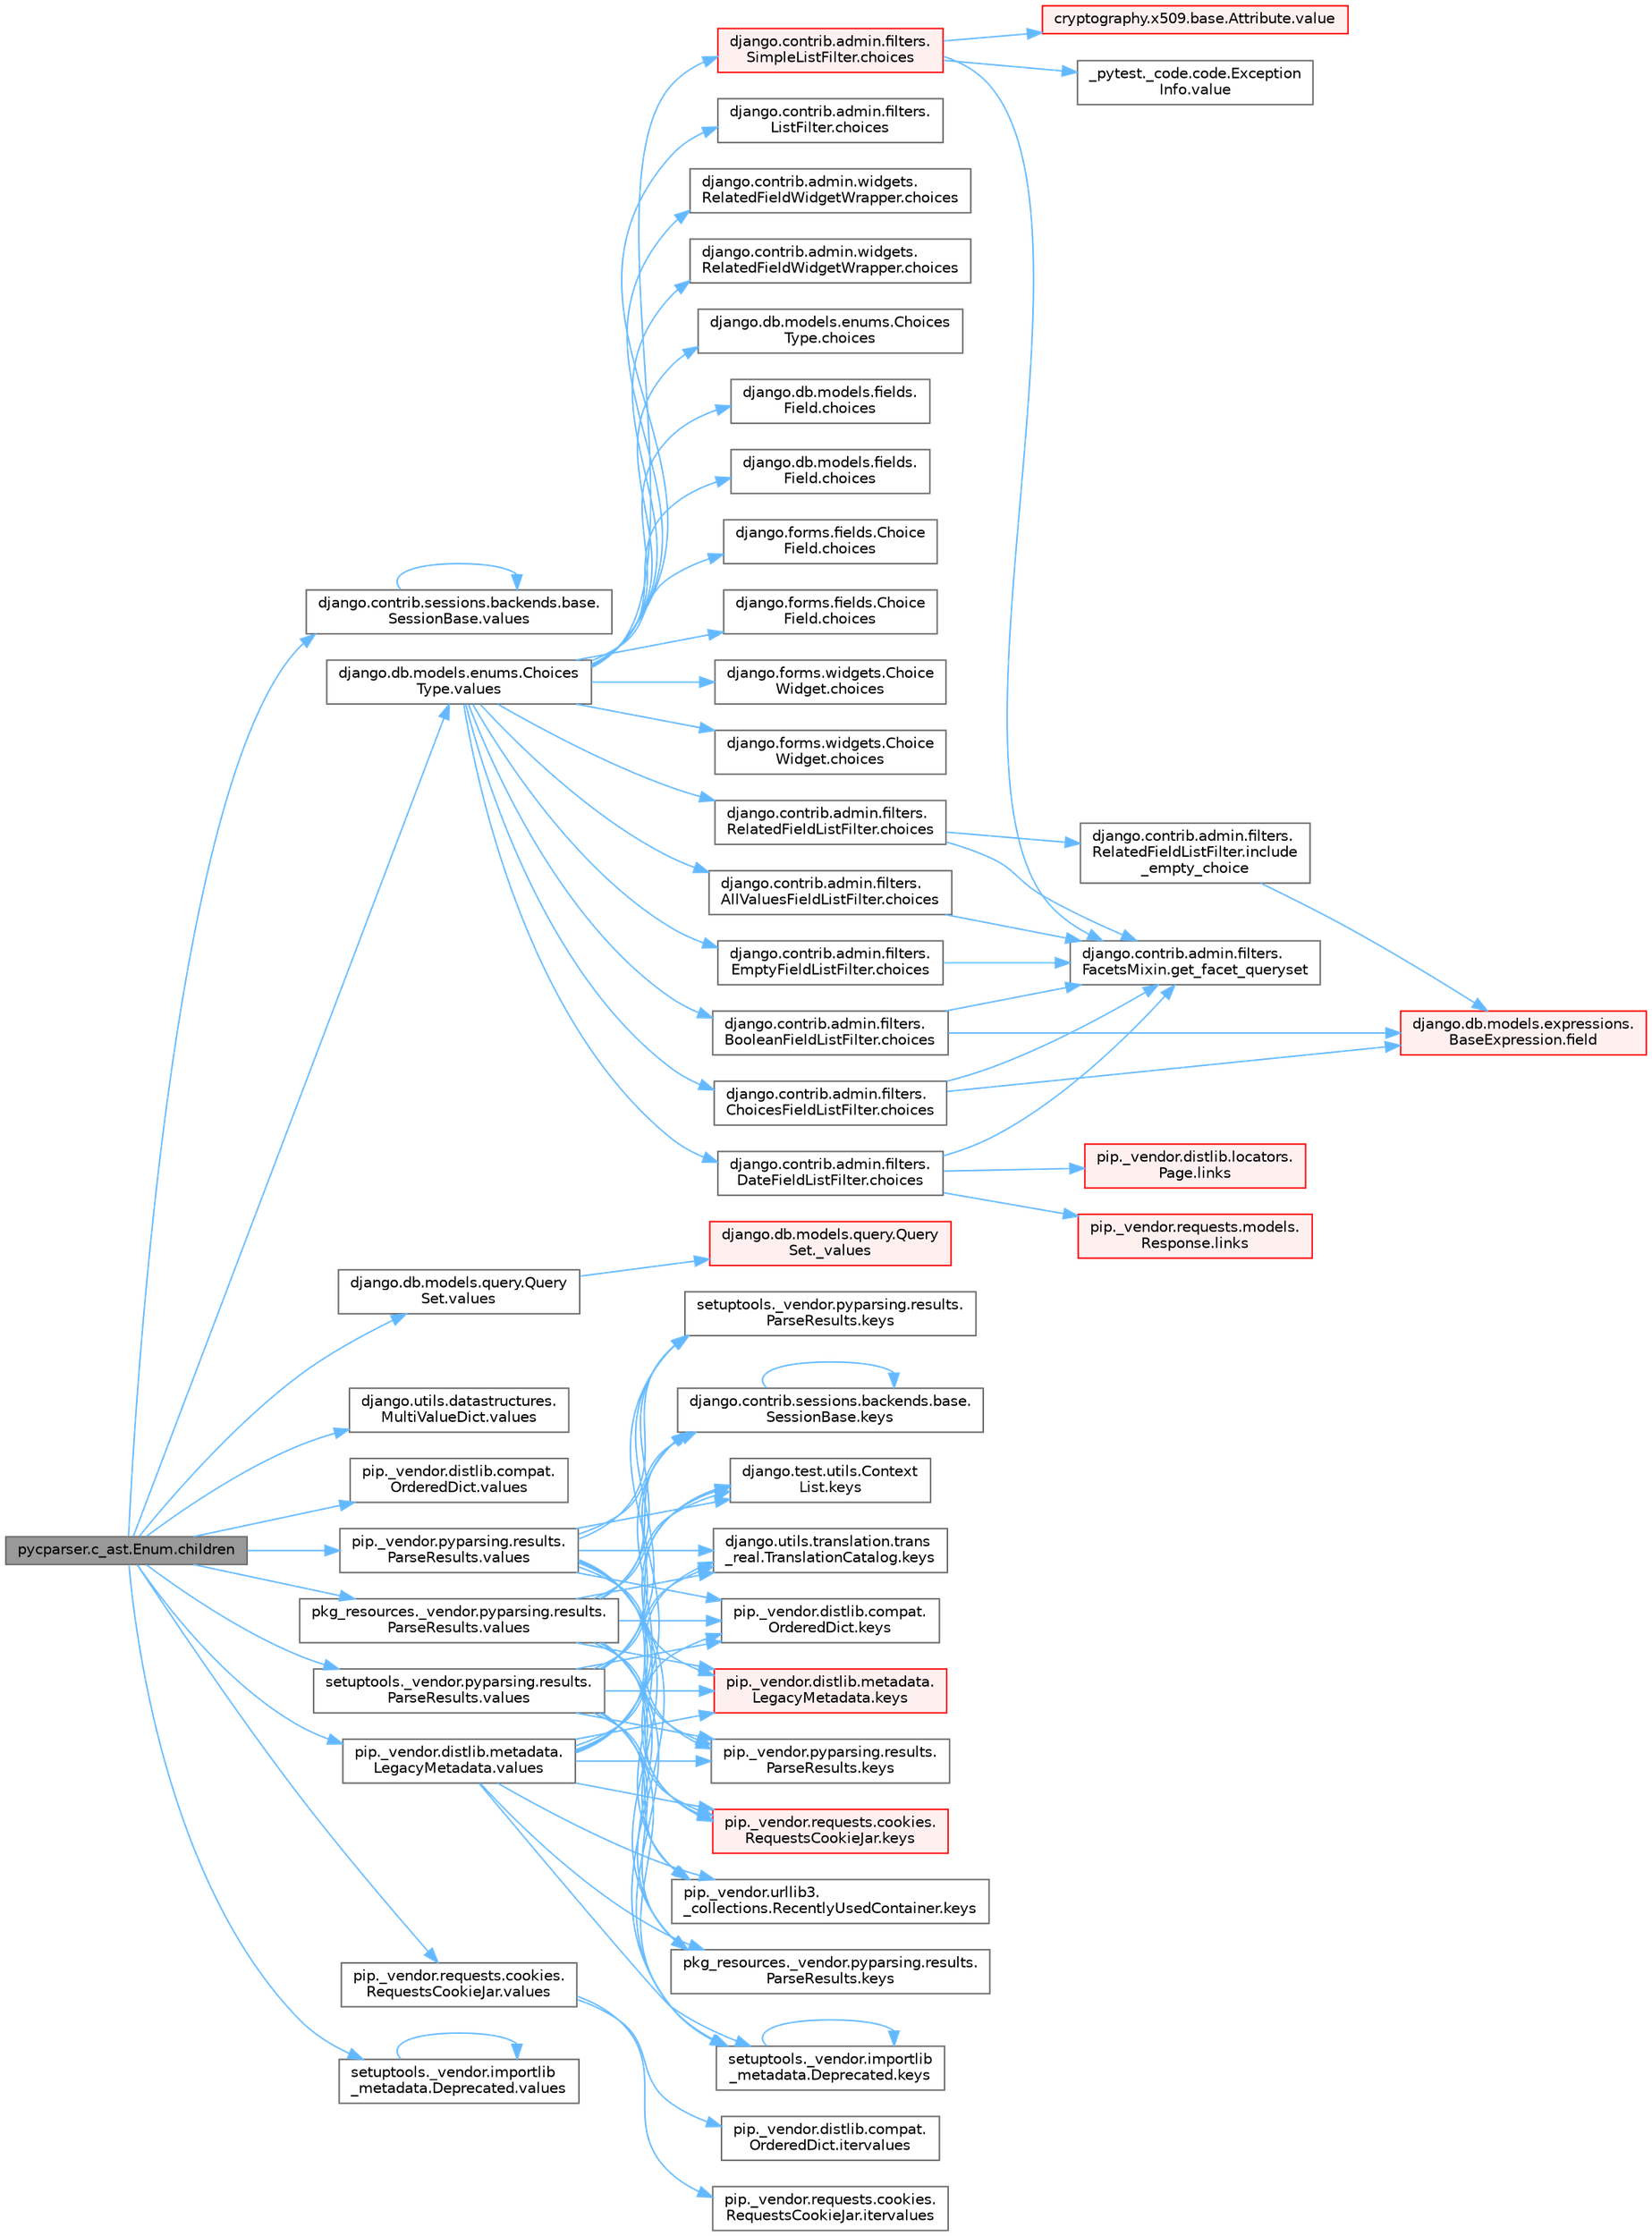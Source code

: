 digraph "pycparser.c_ast.Enum.children"
{
 // LATEX_PDF_SIZE
  bgcolor="transparent";
  edge [fontname=Helvetica,fontsize=10,labelfontname=Helvetica,labelfontsize=10];
  node [fontname=Helvetica,fontsize=10,shape=box,height=0.2,width=0.4];
  rankdir="LR";
  Node1 [id="Node000001",label="pycparser.c_ast.Enum.children",height=0.2,width=0.4,color="gray40", fillcolor="grey60", style="filled", fontcolor="black",tooltip=" "];
  Node1 -> Node2 [id="edge1_Node000001_Node000002",color="steelblue1",style="solid",tooltip=" "];
  Node2 [id="Node000002",label="django.contrib.sessions.backends.base.\lSessionBase.values",height=0.2,width=0.4,color="grey40", fillcolor="white", style="filled",URL="$classdjango_1_1contrib_1_1sessions_1_1backends_1_1base_1_1_session_base.html#a2a665e48fe00d96f20531b5599470595",tooltip=" "];
  Node2 -> Node2 [id="edge2_Node000002_Node000002",color="steelblue1",style="solid",tooltip=" "];
  Node1 -> Node3 [id="edge3_Node000001_Node000003",color="steelblue1",style="solid",tooltip=" "];
  Node3 [id="Node000003",label="django.db.models.enums.Choices\lType.values",height=0.2,width=0.4,color="grey40", fillcolor="white", style="filled",URL="$classdjango_1_1db_1_1models_1_1enums_1_1_choices_type.html#a6a25241e73ee5ff638ef5b424f5cb8e8",tooltip=" "];
  Node3 -> Node4 [id="edge4_Node000003_Node000004",color="steelblue1",style="solid",tooltip=" "];
  Node4 [id="Node000004",label="django.contrib.admin.filters.\lAllValuesFieldListFilter.choices",height=0.2,width=0.4,color="grey40", fillcolor="white", style="filled",URL="$classdjango_1_1contrib_1_1admin_1_1filters_1_1_all_values_field_list_filter.html#a99e8923345ff19f702672dc4c75dfe11",tooltip=" "];
  Node4 -> Node5 [id="edge5_Node000004_Node000005",color="steelblue1",style="solid",tooltip=" "];
  Node5 [id="Node000005",label="django.contrib.admin.filters.\lFacetsMixin.get_facet_queryset",height=0.2,width=0.4,color="grey40", fillcolor="white", style="filled",URL="$classdjango_1_1contrib_1_1admin_1_1filters_1_1_facets_mixin.html#ae55c0d6b40baf85c3dfa7da0e42dc947",tooltip=" "];
  Node3 -> Node6 [id="edge6_Node000003_Node000006",color="steelblue1",style="solid",tooltip=" "];
  Node6 [id="Node000006",label="django.contrib.admin.filters.\lBooleanFieldListFilter.choices",height=0.2,width=0.4,color="grey40", fillcolor="white", style="filled",URL="$classdjango_1_1contrib_1_1admin_1_1filters_1_1_boolean_field_list_filter.html#a20dc3993fd25e8fbdc6fba608b057b1b",tooltip=" "];
  Node6 -> Node7 [id="edge7_Node000006_Node000007",color="steelblue1",style="solid",tooltip=" "];
  Node7 [id="Node000007",label="django.db.models.expressions.\lBaseExpression.field",height=0.2,width=0.4,color="red", fillcolor="#FFF0F0", style="filled",URL="$classdjango_1_1db_1_1models_1_1expressions_1_1_base_expression.html#a70aeb35391ada82c2e9f02b1c3ac150c",tooltip=" "];
  Node6 -> Node5 [id="edge8_Node000006_Node000005",color="steelblue1",style="solid",tooltip=" "];
  Node3 -> Node259 [id="edge9_Node000003_Node000259",color="steelblue1",style="solid",tooltip=" "];
  Node259 [id="Node000259",label="django.contrib.admin.filters.\lChoicesFieldListFilter.choices",height=0.2,width=0.4,color="grey40", fillcolor="white", style="filled",URL="$classdjango_1_1contrib_1_1admin_1_1filters_1_1_choices_field_list_filter.html#a2bf42c25d0b40a9488b8a97b50451916",tooltip=" "];
  Node259 -> Node7 [id="edge10_Node000259_Node000007",color="steelblue1",style="solid",tooltip=" "];
  Node259 -> Node5 [id="edge11_Node000259_Node000005",color="steelblue1",style="solid",tooltip=" "];
  Node3 -> Node260 [id="edge12_Node000003_Node000260",color="steelblue1",style="solid",tooltip=" "];
  Node260 [id="Node000260",label="django.contrib.admin.filters.\lDateFieldListFilter.choices",height=0.2,width=0.4,color="grey40", fillcolor="white", style="filled",URL="$classdjango_1_1contrib_1_1admin_1_1filters_1_1_date_field_list_filter.html#a32fb521f5b579ff91b9fd5c6f40c43e4",tooltip=" "];
  Node260 -> Node5 [id="edge13_Node000260_Node000005",color="steelblue1",style="solid",tooltip=" "];
  Node260 -> Node261 [id="edge14_Node000260_Node000261",color="steelblue1",style="solid",tooltip=" "];
  Node261 [id="Node000261",label="pip._vendor.distlib.locators.\lPage.links",height=0.2,width=0.4,color="red", fillcolor="#FFF0F0", style="filled",URL="$classpip_1_1__vendor_1_1distlib_1_1locators_1_1_page.html#affbb2ce755c1a4cfe309eff9f10632cc",tooltip=" "];
  Node260 -> Node4446 [id="edge15_Node000260_Node004446",color="steelblue1",style="solid",tooltip=" "];
  Node4446 [id="Node004446",label="pip._vendor.requests.models.\lResponse.links",height=0.2,width=0.4,color="red", fillcolor="#FFF0F0", style="filled",URL="$classpip_1_1__vendor_1_1requests_1_1models_1_1_response.html#abdb24cabcf0a1c9f42522262fab2f39b",tooltip=" "];
  Node3 -> Node1531 [id="edge16_Node000003_Node001531",color="steelblue1",style="solid",tooltip=" "];
  Node1531 [id="Node001531",label="django.contrib.admin.filters.\lEmptyFieldListFilter.choices",height=0.2,width=0.4,color="grey40", fillcolor="white", style="filled",URL="$classdjango_1_1contrib_1_1admin_1_1filters_1_1_empty_field_list_filter.html#a0e57cff271f964a339f5ab9425c6c88b",tooltip=" "];
  Node1531 -> Node5 [id="edge17_Node001531_Node000005",color="steelblue1",style="solid",tooltip=" "];
  Node3 -> Node1532 [id="edge18_Node000003_Node001532",color="steelblue1",style="solid",tooltip=" "];
  Node1532 [id="Node001532",label="django.contrib.admin.filters.\lListFilter.choices",height=0.2,width=0.4,color="grey40", fillcolor="white", style="filled",URL="$classdjango_1_1contrib_1_1admin_1_1filters_1_1_list_filter.html#a0def94a58b6468e4d1e561a3fc88fb72",tooltip=" "];
  Node3 -> Node1533 [id="edge19_Node000003_Node001533",color="steelblue1",style="solid",tooltip=" "];
  Node1533 [id="Node001533",label="django.contrib.admin.filters.\lRelatedFieldListFilter.choices",height=0.2,width=0.4,color="grey40", fillcolor="white", style="filled",URL="$classdjango_1_1contrib_1_1admin_1_1filters_1_1_related_field_list_filter.html#afe22ed02e8705e58fccb7eb0e20968ee",tooltip=" "];
  Node1533 -> Node5 [id="edge20_Node001533_Node000005",color="steelblue1",style="solid",tooltip=" "];
  Node1533 -> Node1534 [id="edge21_Node001533_Node001534",color="steelblue1",style="solid",tooltip=" "];
  Node1534 [id="Node001534",label="django.contrib.admin.filters.\lRelatedFieldListFilter.include\l_empty_choice",height=0.2,width=0.4,color="grey40", fillcolor="white", style="filled",URL="$classdjango_1_1contrib_1_1admin_1_1filters_1_1_related_field_list_filter.html#ae4244352f493dd4b6b7e4937c82c5772",tooltip=" "];
  Node1534 -> Node7 [id="edge22_Node001534_Node000007",color="steelblue1",style="solid",tooltip=" "];
  Node3 -> Node1535 [id="edge23_Node000003_Node001535",color="steelblue1",style="solid",tooltip=" "];
  Node1535 [id="Node001535",label="django.contrib.admin.filters.\lSimpleListFilter.choices",height=0.2,width=0.4,color="red", fillcolor="#FFF0F0", style="filled",URL="$classdjango_1_1contrib_1_1admin_1_1filters_1_1_simple_list_filter.html#a78c6d86dc920875f1170f747e043f50d",tooltip=" "];
  Node1535 -> Node5 [id="edge24_Node001535_Node000005",color="steelblue1",style="solid",tooltip=" "];
  Node1535 -> Node493 [id="edge25_Node001535_Node000493",color="steelblue1",style="solid",tooltip=" "];
  Node493 [id="Node000493",label="_pytest._code.code.Exception\lInfo.value",height=0.2,width=0.4,color="grey40", fillcolor="white", style="filled",URL="$class__pytest_1_1__code_1_1code_1_1_exception_info.html#a65675b4b4254ece8c2b96f442ffa6a75",tooltip=" "];
  Node1535 -> Node494 [id="edge26_Node001535_Node000494",color="steelblue1",style="solid",tooltip=" "];
  Node494 [id="Node000494",label="cryptography.x509.base.Attribute.value",height=0.2,width=0.4,color="red", fillcolor="#FFF0F0", style="filled",URL="$classcryptography_1_1x509_1_1base_1_1_attribute.html#a60472bf1e6c7d1a19111b910c23c097a",tooltip=" "];
  Node3 -> Node1536 [id="edge27_Node000003_Node001536",color="steelblue1",style="solid",tooltip=" "];
  Node1536 [id="Node001536",label="django.contrib.admin.widgets.\lRelatedFieldWidgetWrapper.choices",height=0.2,width=0.4,color="grey40", fillcolor="white", style="filled",URL="$classdjango_1_1contrib_1_1admin_1_1widgets_1_1_related_field_widget_wrapper.html#aeced2a61fc531044e13cb6a4c1ed45cd",tooltip=" "];
  Node3 -> Node1537 [id="edge28_Node000003_Node001537",color="steelblue1",style="solid",tooltip=" "];
  Node1537 [id="Node001537",label="django.contrib.admin.widgets.\lRelatedFieldWidgetWrapper.choices",height=0.2,width=0.4,color="grey40", fillcolor="white", style="filled",URL="$classdjango_1_1contrib_1_1admin_1_1widgets_1_1_related_field_widget_wrapper.html#a7e54d1253fb4786cf6a0c54ad0fb25a9",tooltip=" "];
  Node3 -> Node1538 [id="edge29_Node000003_Node001538",color="steelblue1",style="solid",tooltip=" "];
  Node1538 [id="Node001538",label="django.db.models.enums.Choices\lType.choices",height=0.2,width=0.4,color="grey40", fillcolor="white", style="filled",URL="$classdjango_1_1db_1_1models_1_1enums_1_1_choices_type.html#a55dfc8a93e5bbfe3e968934e10285c66",tooltip=" "];
  Node3 -> Node1539 [id="edge30_Node000003_Node001539",color="steelblue1",style="solid",tooltip=" "];
  Node1539 [id="Node001539",label="django.db.models.fields.\lField.choices",height=0.2,width=0.4,color="grey40", fillcolor="white", style="filled",URL="$classdjango_1_1db_1_1models_1_1fields_1_1_field.html#a143dc52f22281ae358bbd1b1b82ae15c",tooltip=" "];
  Node3 -> Node1540 [id="edge31_Node000003_Node001540",color="steelblue1",style="solid",tooltip=" "];
  Node1540 [id="Node001540",label="django.db.models.fields.\lField.choices",height=0.2,width=0.4,color="grey40", fillcolor="white", style="filled",URL="$classdjango_1_1db_1_1models_1_1fields_1_1_field.html#adb0f096c821d3b85926dac0aa1a489d1",tooltip=" "];
  Node3 -> Node1541 [id="edge32_Node000003_Node001541",color="steelblue1",style="solid",tooltip=" "];
  Node1541 [id="Node001541",label="django.forms.fields.Choice\lField.choices",height=0.2,width=0.4,color="grey40", fillcolor="white", style="filled",URL="$classdjango_1_1forms_1_1fields_1_1_choice_field.html#a85e97602b71e543a85e86565a0f1fd13",tooltip=" "];
  Node3 -> Node1542 [id="edge33_Node000003_Node001542",color="steelblue1",style="solid",tooltip=" "];
  Node1542 [id="Node001542",label="django.forms.fields.Choice\lField.choices",height=0.2,width=0.4,color="grey40", fillcolor="white", style="filled",URL="$classdjango_1_1forms_1_1fields_1_1_choice_field.html#aa34f435849c615fa71db57f091708cb1",tooltip=" "];
  Node3 -> Node1543 [id="edge34_Node000003_Node001543",color="steelblue1",style="solid",tooltip=" "];
  Node1543 [id="Node001543",label="django.forms.widgets.Choice\lWidget.choices",height=0.2,width=0.4,color="grey40", fillcolor="white", style="filled",URL="$classdjango_1_1forms_1_1widgets_1_1_choice_widget.html#aebe74cf95f704cb39a8308a091ee0fc7",tooltip=" "];
  Node3 -> Node1544 [id="edge35_Node000003_Node001544",color="steelblue1",style="solid",tooltip=" "];
  Node1544 [id="Node001544",label="django.forms.widgets.Choice\lWidget.choices",height=0.2,width=0.4,color="grey40", fillcolor="white", style="filled",URL="$classdjango_1_1forms_1_1widgets_1_1_choice_widget.html#a47422284354f8bc5797544e76c39b27f",tooltip=" "];
  Node1 -> Node4514 [id="edge36_Node000001_Node004514",color="steelblue1",style="solid",tooltip=" "];
  Node4514 [id="Node004514",label="django.db.models.query.Query\lSet.values",height=0.2,width=0.4,color="grey40", fillcolor="white", style="filled",URL="$classdjango_1_1db_1_1models_1_1query_1_1_query_set.html#ad2ff772fc7e4a33d591db1b420c13f7e",tooltip=" "];
  Node4514 -> Node4515 [id="edge37_Node004514_Node004515",color="steelblue1",style="solid",tooltip=" "];
  Node4515 [id="Node004515",label="django.db.models.query.Query\lSet._values",height=0.2,width=0.4,color="red", fillcolor="#FFF0F0", style="filled",URL="$classdjango_1_1db_1_1models_1_1query_1_1_query_set.html#a1054ed9a8b1acdd85eefd6b4fcfb2808",tooltip=" "];
  Node1 -> Node4516 [id="edge38_Node000001_Node004516",color="steelblue1",style="solid",tooltip=" "];
  Node4516 [id="Node004516",label="django.utils.datastructures.\lMultiValueDict.values",height=0.2,width=0.4,color="grey40", fillcolor="white", style="filled",URL="$classdjango_1_1utils_1_1datastructures_1_1_multi_value_dict.html#a2484f89d7594b90e3077ceb6a2ef1ac0",tooltip=" "];
  Node1 -> Node4517 [id="edge39_Node000001_Node004517",color="steelblue1",style="solid",tooltip=" "];
  Node4517 [id="Node004517",label="pip._vendor.distlib.compat.\lOrderedDict.values",height=0.2,width=0.4,color="grey40", fillcolor="white", style="filled",URL="$classpip_1_1__vendor_1_1distlib_1_1compat_1_1_ordered_dict.html#ad2b24f2662d806b87cdaebcb279e277e",tooltip=" "];
  Node1 -> Node4518 [id="edge40_Node000001_Node004518",color="steelblue1",style="solid",tooltip=" "];
  Node4518 [id="Node004518",label="pip._vendor.distlib.metadata.\lLegacyMetadata.values",height=0.2,width=0.4,color="grey40", fillcolor="white", style="filled",URL="$classpip_1_1__vendor_1_1distlib_1_1metadata_1_1_legacy_metadata.html#a6b3ac4adfb31494e468a4c02d47e8dd7",tooltip=" "];
  Node4518 -> Node1882 [id="edge41_Node004518_Node001882",color="steelblue1",style="solid",tooltip=" "];
  Node1882 [id="Node001882",label="django.contrib.sessions.backends.base.\lSessionBase.keys",height=0.2,width=0.4,color="grey40", fillcolor="white", style="filled",URL="$classdjango_1_1contrib_1_1sessions_1_1backends_1_1base_1_1_session_base.html#a81285a01cc6e6305ffbf907cf45d58c4",tooltip=" "];
  Node1882 -> Node1882 [id="edge42_Node001882_Node001882",color="steelblue1",style="solid",tooltip=" "];
  Node4518 -> Node1883 [id="edge43_Node004518_Node001883",color="steelblue1",style="solid",tooltip=" "];
  Node1883 [id="Node001883",label="django.test.utils.Context\lList.keys",height=0.2,width=0.4,color="grey40", fillcolor="white", style="filled",URL="$classdjango_1_1test_1_1utils_1_1_context_list.html#aeb9015b80a69c28112a29af3663d74a6",tooltip=" "];
  Node4518 -> Node1884 [id="edge44_Node004518_Node001884",color="steelblue1",style="solid",tooltip=" "];
  Node1884 [id="Node001884",label="django.utils.translation.trans\l_real.TranslationCatalog.keys",height=0.2,width=0.4,color="grey40", fillcolor="white", style="filled",URL="$classdjango_1_1utils_1_1translation_1_1trans__real_1_1_translation_catalog.html#ae8eb4fa01587390a4f0ee88e70f36e60",tooltip=" "];
  Node4518 -> Node1885 [id="edge45_Node004518_Node001885",color="steelblue1",style="solid",tooltip=" "];
  Node1885 [id="Node001885",label="pip._vendor.distlib.compat.\lOrderedDict.keys",height=0.2,width=0.4,color="grey40", fillcolor="white", style="filled",URL="$classpip_1_1__vendor_1_1distlib_1_1compat_1_1_ordered_dict.html#a4ad67e3678d5ac815a9af79ac9b0ded2",tooltip=" "];
  Node4518 -> Node1886 [id="edge46_Node004518_Node001886",color="steelblue1",style="solid",tooltip=" "];
  Node1886 [id="Node001886",label="pip._vendor.distlib.metadata.\lLegacyMetadata.keys",height=0.2,width=0.4,color="red", fillcolor="#FFF0F0", style="filled",URL="$classpip_1_1__vendor_1_1distlib_1_1metadata_1_1_legacy_metadata.html#a727d18f42cb38f36ec39292b55b981d1",tooltip=" "];
  Node4518 -> Node1888 [id="edge47_Node004518_Node001888",color="steelblue1",style="solid",tooltip=" "];
  Node1888 [id="Node001888",label="pip._vendor.pyparsing.results.\lParseResults.keys",height=0.2,width=0.4,color="grey40", fillcolor="white", style="filled",URL="$classpip_1_1__vendor_1_1pyparsing_1_1results_1_1_parse_results.html#a73395b469fb80bb48afc30307380f851",tooltip=" "];
  Node4518 -> Node1889 [id="edge48_Node004518_Node001889",color="steelblue1",style="solid",tooltip=" "];
  Node1889 [id="Node001889",label="pip._vendor.requests.cookies.\lRequestsCookieJar.keys",height=0.2,width=0.4,color="red", fillcolor="#FFF0F0", style="filled",URL="$classpip_1_1__vendor_1_1requests_1_1cookies_1_1_requests_cookie_jar.html#ab2052ba1fb438495bdfc767eb616452b",tooltip=" "];
  Node4518 -> Node1892 [id="edge49_Node004518_Node001892",color="steelblue1",style="solid",tooltip=" "];
  Node1892 [id="Node001892",label="pip._vendor.urllib3.\l_collections.RecentlyUsedContainer.keys",height=0.2,width=0.4,color="grey40", fillcolor="white", style="filled",URL="$classpip_1_1__vendor_1_1urllib3_1_1__collections_1_1_recently_used_container.html#aa3fc6e046177eec0e2f36b3359ea36be",tooltip=" "];
  Node4518 -> Node1893 [id="edge50_Node004518_Node001893",color="steelblue1",style="solid",tooltip=" "];
  Node1893 [id="Node001893",label="pkg_resources._vendor.pyparsing.results.\lParseResults.keys",height=0.2,width=0.4,color="grey40", fillcolor="white", style="filled",URL="$classpkg__resources_1_1__vendor_1_1pyparsing_1_1results_1_1_parse_results.html#a7982d9227b52dad0bf964c9fbf1339a2",tooltip=" "];
  Node4518 -> Node1894 [id="edge51_Node004518_Node001894",color="steelblue1",style="solid",tooltip=" "];
  Node1894 [id="Node001894",label="setuptools._vendor.importlib\l_metadata.Deprecated.keys",height=0.2,width=0.4,color="grey40", fillcolor="white", style="filled",URL="$classsetuptools_1_1__vendor_1_1importlib__metadata_1_1_deprecated.html#adc394a75769667dd1adde7c468015a11",tooltip=" "];
  Node1894 -> Node1894 [id="edge52_Node001894_Node001894",color="steelblue1",style="solid",tooltip=" "];
  Node4518 -> Node1895 [id="edge53_Node004518_Node001895",color="steelblue1",style="solid",tooltip=" "];
  Node1895 [id="Node001895",label="setuptools._vendor.pyparsing.results.\lParseResults.keys",height=0.2,width=0.4,color="grey40", fillcolor="white", style="filled",URL="$classsetuptools_1_1__vendor_1_1pyparsing_1_1results_1_1_parse_results.html#a9014f697181c5d12a8cfe6bdb99b81a9",tooltip=" "];
  Node1 -> Node4519 [id="edge54_Node000001_Node004519",color="steelblue1",style="solid",tooltip=" "];
  Node4519 [id="Node004519",label="pip._vendor.pyparsing.results.\lParseResults.values",height=0.2,width=0.4,color="grey40", fillcolor="white", style="filled",URL="$classpip_1_1__vendor_1_1pyparsing_1_1results_1_1_parse_results.html#ac18f70b899d1740db49618541d5df0a4",tooltip=" "];
  Node4519 -> Node1882 [id="edge55_Node004519_Node001882",color="steelblue1",style="solid",tooltip=" "];
  Node4519 -> Node1883 [id="edge56_Node004519_Node001883",color="steelblue1",style="solid",tooltip=" "];
  Node4519 -> Node1884 [id="edge57_Node004519_Node001884",color="steelblue1",style="solid",tooltip=" "];
  Node4519 -> Node1885 [id="edge58_Node004519_Node001885",color="steelblue1",style="solid",tooltip=" "];
  Node4519 -> Node1886 [id="edge59_Node004519_Node001886",color="steelblue1",style="solid",tooltip=" "];
  Node4519 -> Node1888 [id="edge60_Node004519_Node001888",color="steelblue1",style="solid",tooltip=" "];
  Node4519 -> Node1889 [id="edge61_Node004519_Node001889",color="steelblue1",style="solid",tooltip=" "];
  Node4519 -> Node1892 [id="edge62_Node004519_Node001892",color="steelblue1",style="solid",tooltip=" "];
  Node4519 -> Node1893 [id="edge63_Node004519_Node001893",color="steelblue1",style="solid",tooltip=" "];
  Node4519 -> Node1894 [id="edge64_Node004519_Node001894",color="steelblue1",style="solid",tooltip=" "];
  Node4519 -> Node1895 [id="edge65_Node004519_Node001895",color="steelblue1",style="solid",tooltip=" "];
  Node1 -> Node4520 [id="edge66_Node000001_Node004520",color="steelblue1",style="solid",tooltip=" "];
  Node4520 [id="Node004520",label="pip._vendor.requests.cookies.\lRequestsCookieJar.values",height=0.2,width=0.4,color="grey40", fillcolor="white", style="filled",URL="$classpip_1_1__vendor_1_1requests_1_1cookies_1_1_requests_cookie_jar.html#af060b0cf355fd73dbcc2449450264e51",tooltip=" "];
  Node4520 -> Node4521 [id="edge67_Node004520_Node004521",color="steelblue1",style="solid",tooltip=" "];
  Node4521 [id="Node004521",label="pip._vendor.distlib.compat.\lOrderedDict.itervalues",height=0.2,width=0.4,color="grey40", fillcolor="white", style="filled",URL="$classpip_1_1__vendor_1_1distlib_1_1compat_1_1_ordered_dict.html#a373d10371184161aa963627acd8e4494",tooltip=" "];
  Node4520 -> Node4522 [id="edge68_Node004520_Node004522",color="steelblue1",style="solid",tooltip=" "];
  Node4522 [id="Node004522",label="pip._vendor.requests.cookies.\lRequestsCookieJar.itervalues",height=0.2,width=0.4,color="grey40", fillcolor="white", style="filled",URL="$classpip_1_1__vendor_1_1requests_1_1cookies_1_1_requests_cookie_jar.html#aaf82a3226a927362da966a9abe96ffe6",tooltip=" "];
  Node1 -> Node4523 [id="edge69_Node000001_Node004523",color="steelblue1",style="solid",tooltip=" "];
  Node4523 [id="Node004523",label="pkg_resources._vendor.pyparsing.results.\lParseResults.values",height=0.2,width=0.4,color="grey40", fillcolor="white", style="filled",URL="$classpkg__resources_1_1__vendor_1_1pyparsing_1_1results_1_1_parse_results.html#ac466eb2951551ce4a3b48c7cc3b5cc1d",tooltip=" "];
  Node4523 -> Node1882 [id="edge70_Node004523_Node001882",color="steelblue1",style="solid",tooltip=" "];
  Node4523 -> Node1883 [id="edge71_Node004523_Node001883",color="steelblue1",style="solid",tooltip=" "];
  Node4523 -> Node1884 [id="edge72_Node004523_Node001884",color="steelblue1",style="solid",tooltip=" "];
  Node4523 -> Node1885 [id="edge73_Node004523_Node001885",color="steelblue1",style="solid",tooltip=" "];
  Node4523 -> Node1886 [id="edge74_Node004523_Node001886",color="steelblue1",style="solid",tooltip=" "];
  Node4523 -> Node1888 [id="edge75_Node004523_Node001888",color="steelblue1",style="solid",tooltip=" "];
  Node4523 -> Node1889 [id="edge76_Node004523_Node001889",color="steelblue1",style="solid",tooltip=" "];
  Node4523 -> Node1892 [id="edge77_Node004523_Node001892",color="steelblue1",style="solid",tooltip=" "];
  Node4523 -> Node1893 [id="edge78_Node004523_Node001893",color="steelblue1",style="solid",tooltip=" "];
  Node4523 -> Node1894 [id="edge79_Node004523_Node001894",color="steelblue1",style="solid",tooltip=" "];
  Node4523 -> Node1895 [id="edge80_Node004523_Node001895",color="steelblue1",style="solid",tooltip=" "];
  Node1 -> Node1239 [id="edge81_Node000001_Node001239",color="steelblue1",style="solid",tooltip=" "];
  Node1239 [id="Node001239",label="setuptools._vendor.importlib\l_metadata.Deprecated.values",height=0.2,width=0.4,color="grey40", fillcolor="white", style="filled",URL="$classsetuptools_1_1__vendor_1_1importlib__metadata_1_1_deprecated.html#ae6a5b9902ac4eb47b14bff37f14d49e6",tooltip=" "];
  Node1239 -> Node1239 [id="edge82_Node001239_Node001239",color="steelblue1",style="solid",tooltip=" "];
  Node1 -> Node4524 [id="edge83_Node000001_Node004524",color="steelblue1",style="solid",tooltip=" "];
  Node4524 [id="Node004524",label="setuptools._vendor.pyparsing.results.\lParseResults.values",height=0.2,width=0.4,color="grey40", fillcolor="white", style="filled",URL="$classsetuptools_1_1__vendor_1_1pyparsing_1_1results_1_1_parse_results.html#a3632fda7230ed3d9d2f09b483cc1b502",tooltip=" "];
  Node4524 -> Node1882 [id="edge84_Node004524_Node001882",color="steelblue1",style="solid",tooltip=" "];
  Node4524 -> Node1883 [id="edge85_Node004524_Node001883",color="steelblue1",style="solid",tooltip=" "];
  Node4524 -> Node1884 [id="edge86_Node004524_Node001884",color="steelblue1",style="solid",tooltip=" "];
  Node4524 -> Node1885 [id="edge87_Node004524_Node001885",color="steelblue1",style="solid",tooltip=" "];
  Node4524 -> Node1886 [id="edge88_Node004524_Node001886",color="steelblue1",style="solid",tooltip=" "];
  Node4524 -> Node1888 [id="edge89_Node004524_Node001888",color="steelblue1",style="solid",tooltip=" "];
  Node4524 -> Node1889 [id="edge90_Node004524_Node001889",color="steelblue1",style="solid",tooltip=" "];
  Node4524 -> Node1892 [id="edge91_Node004524_Node001892",color="steelblue1",style="solid",tooltip=" "];
  Node4524 -> Node1893 [id="edge92_Node004524_Node001893",color="steelblue1",style="solid",tooltip=" "];
  Node4524 -> Node1894 [id="edge93_Node004524_Node001894",color="steelblue1",style="solid",tooltip=" "];
  Node4524 -> Node1895 [id="edge94_Node004524_Node001895",color="steelblue1",style="solid",tooltip=" "];
}
